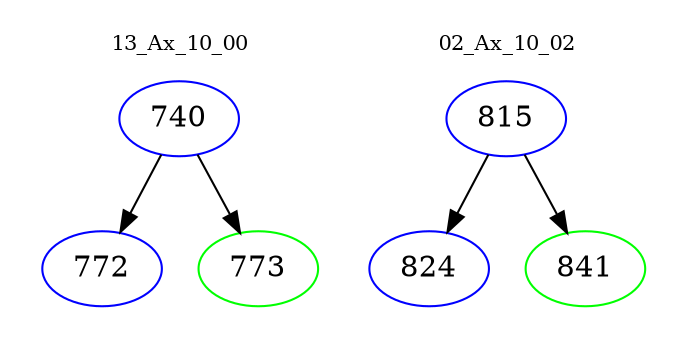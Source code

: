 digraph{
subgraph cluster_0 {
color = white
label = "13_Ax_10_00";
fontsize=10;
T0_740 [label="740", color="blue"]
T0_740 -> T0_772 [color="black"]
T0_772 [label="772", color="blue"]
T0_740 -> T0_773 [color="black"]
T0_773 [label="773", color="green"]
}
subgraph cluster_1 {
color = white
label = "02_Ax_10_02";
fontsize=10;
T1_815 [label="815", color="blue"]
T1_815 -> T1_824 [color="black"]
T1_824 [label="824", color="blue"]
T1_815 -> T1_841 [color="black"]
T1_841 [label="841", color="green"]
}
}
